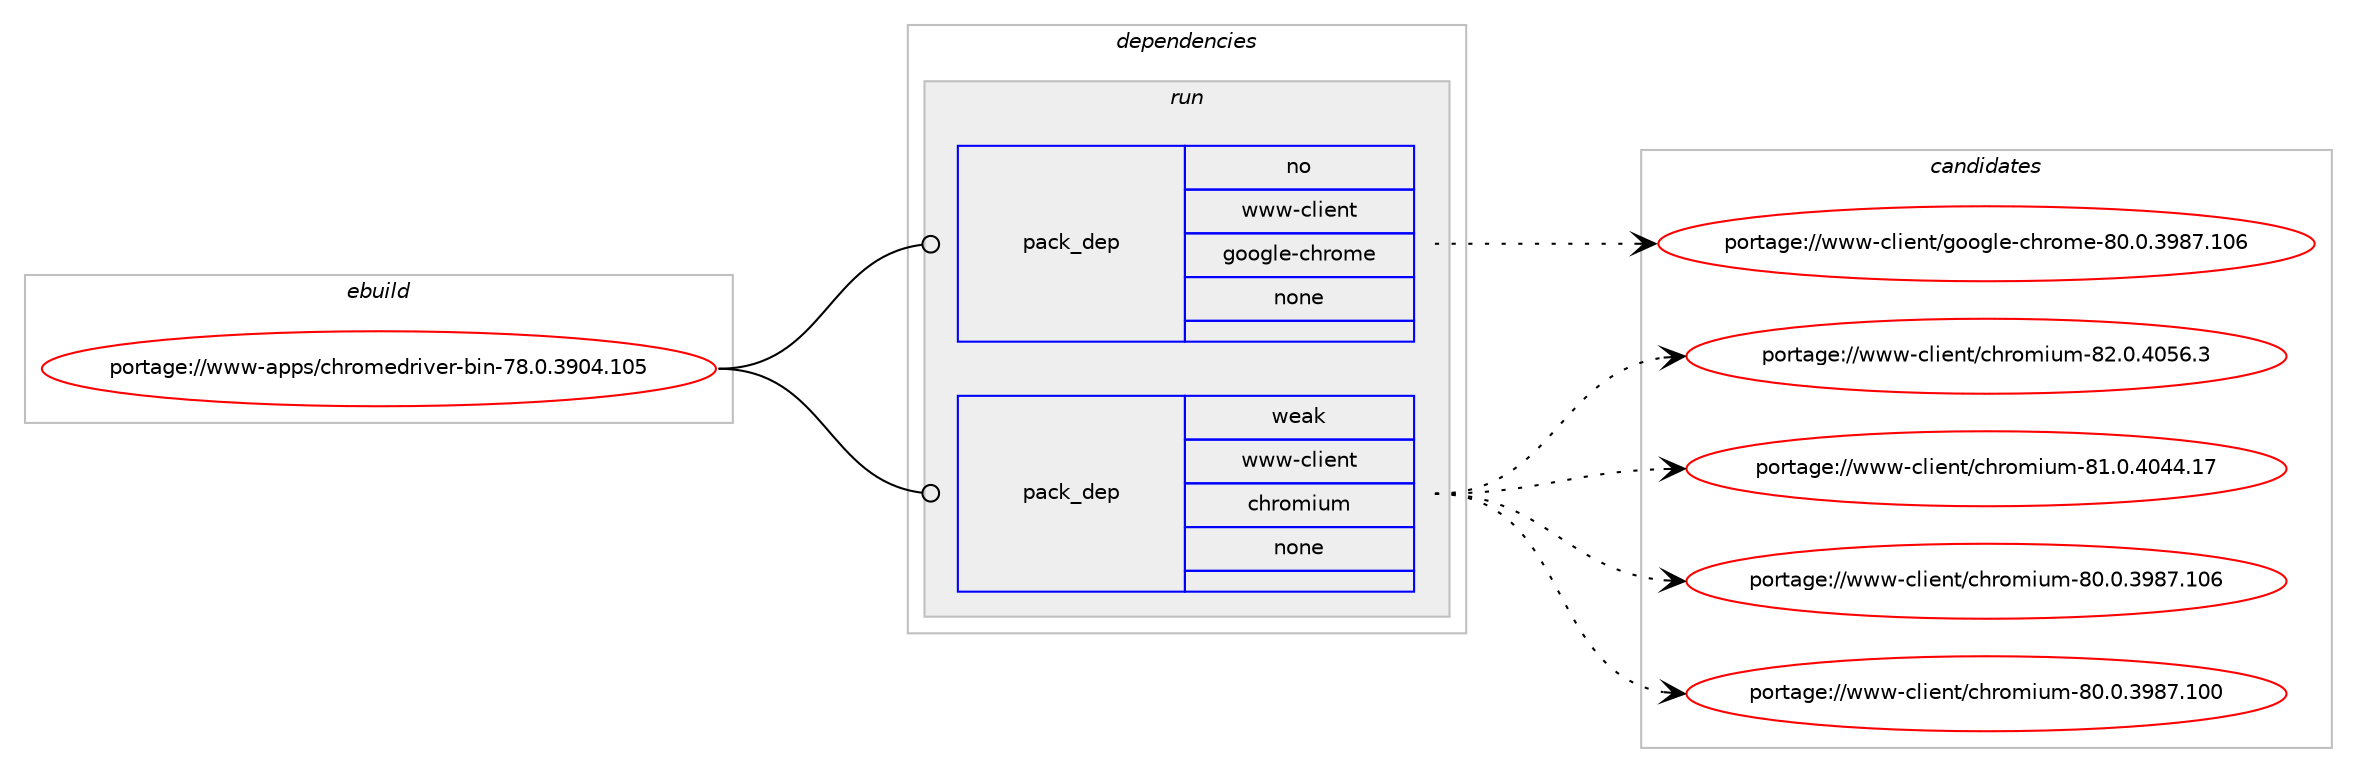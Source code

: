 digraph prolog {

# *************
# Graph options
# *************

newrank=true;
concentrate=true;
compound=true;
graph [rankdir=LR,fontname=Helvetica,fontsize=10,ranksep=1.5];#, ranksep=2.5, nodesep=0.2];
edge  [arrowhead=vee];
node  [fontname=Helvetica,fontsize=10];

# **********
# The ebuild
# **********

subgraph cluster_leftcol {
color=gray;
rank=same;
label=<<i>ebuild</i>>;
id [label="portage://www-apps/chromedriver-bin-78.0.3904.105", color=red, width=4, href="../www-apps/chromedriver-bin-78.0.3904.105.svg"];
}

# ****************
# The dependencies
# ****************

subgraph cluster_midcol {
color=gray;
label=<<i>dependencies</i>>;
subgraph cluster_compile {
fillcolor="#eeeeee";
style=filled;
label=<<i>compile</i>>;
}
subgraph cluster_compileandrun {
fillcolor="#eeeeee";
style=filled;
label=<<i>compile and run</i>>;
}
subgraph cluster_run {
fillcolor="#eeeeee";
style=filled;
label=<<i>run</i>>;
subgraph pack28022 {
dependency34956 [label=<<TABLE BORDER="0" CELLBORDER="1" CELLSPACING="0" CELLPADDING="4" WIDTH="220"><TR><TD ROWSPAN="6" CELLPADDING="30">pack_dep</TD></TR><TR><TD WIDTH="110">no</TD></TR><TR><TD>www-client</TD></TR><TR><TD>google-chrome</TD></TR><TR><TD>none</TD></TR><TR><TD></TD></TR></TABLE>>, shape=none, color=blue];
}
id:e -> dependency34956:w [weight=20,style="solid",arrowhead="odot"];
subgraph pack28023 {
dependency34957 [label=<<TABLE BORDER="0" CELLBORDER="1" CELLSPACING="0" CELLPADDING="4" WIDTH="220"><TR><TD ROWSPAN="6" CELLPADDING="30">pack_dep</TD></TR><TR><TD WIDTH="110">weak</TD></TR><TR><TD>www-client</TD></TR><TR><TD>chromium</TD></TR><TR><TD>none</TD></TR><TR><TD></TD></TR></TABLE>>, shape=none, color=blue];
}
id:e -> dependency34957:w [weight=20,style="solid",arrowhead="odot"];
}
}

# **************
# The candidates
# **************

subgraph cluster_choices {
rank=same;
color=gray;
label=<<i>candidates</i>>;

subgraph choice28022 {
color=black;
nodesep=1;
choice11911911945991081051011101164710311111110310810145991041141111091014556484648465157565546494854 [label="portage://www-client/google-chrome-80.0.3987.106", color=red, width=4,href="../www-client/google-chrome-80.0.3987.106.svg"];
dependency34956:e -> choice11911911945991081051011101164710311111110310810145991041141111091014556484648465157565546494854:w [style=dotted,weight="100"];
}
subgraph choice28023 {
color=black;
nodesep=1;
choice11911911945991081051011101164799104114111109105117109455650464846524853544651 [label="portage://www-client/chromium-82.0.4056.3", color=red, width=4,href="../www-client/chromium-82.0.4056.3.svg"];
choice1191191194599108105101110116479910411411110910511710945564946484652485252464955 [label="portage://www-client/chromium-81.0.4044.17", color=red, width=4,href="../www-client/chromium-81.0.4044.17.svg"];
choice119119119459910810510111011647991041141111091051171094556484648465157565546494854 [label="portage://www-client/chromium-80.0.3987.106", color=red, width=4,href="../www-client/chromium-80.0.3987.106.svg"];
choice119119119459910810510111011647991041141111091051171094556484648465157565546494848 [label="portage://www-client/chromium-80.0.3987.100", color=red, width=4,href="../www-client/chromium-80.0.3987.100.svg"];
dependency34957:e -> choice11911911945991081051011101164799104114111109105117109455650464846524853544651:w [style=dotted,weight="100"];
dependency34957:e -> choice1191191194599108105101110116479910411411110910511710945564946484652485252464955:w [style=dotted,weight="100"];
dependency34957:e -> choice119119119459910810510111011647991041141111091051171094556484648465157565546494854:w [style=dotted,weight="100"];
dependency34957:e -> choice119119119459910810510111011647991041141111091051171094556484648465157565546494848:w [style=dotted,weight="100"];
}
}

}
